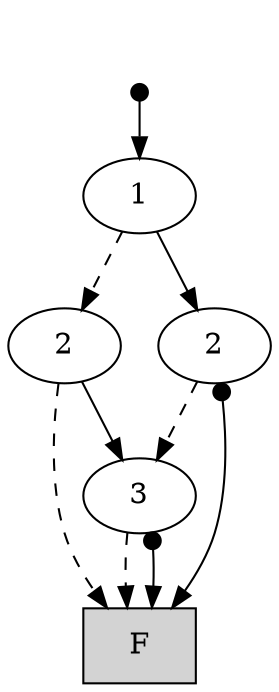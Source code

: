 digraph "DD" {
graph [dpi = 300];
center = true;
edge [dir = forward];
root [style=invis];
root -> 54 [style=solid dir=both arrowtail=dot];
54 [label="1"];
27 [label="2"];
0 [shape=box, style=filled, label="F"];
6 [label="3"];
6 -> 0 [style=dashed];
6 -> 0 [style=solid dir=both arrowtail=dot];
27 -> 0 [style=dashed];
27 -> 6 [style=solid dir=both arrowtail=none];
39 [label="2"];
39 -> 6 [style=dashed];
39 -> 0 [style=solid dir=both arrowtail=dot];
54 -> 27 [style=dashed];
54 -> 39 [style=solid dir=both arrowtail=none];
}
